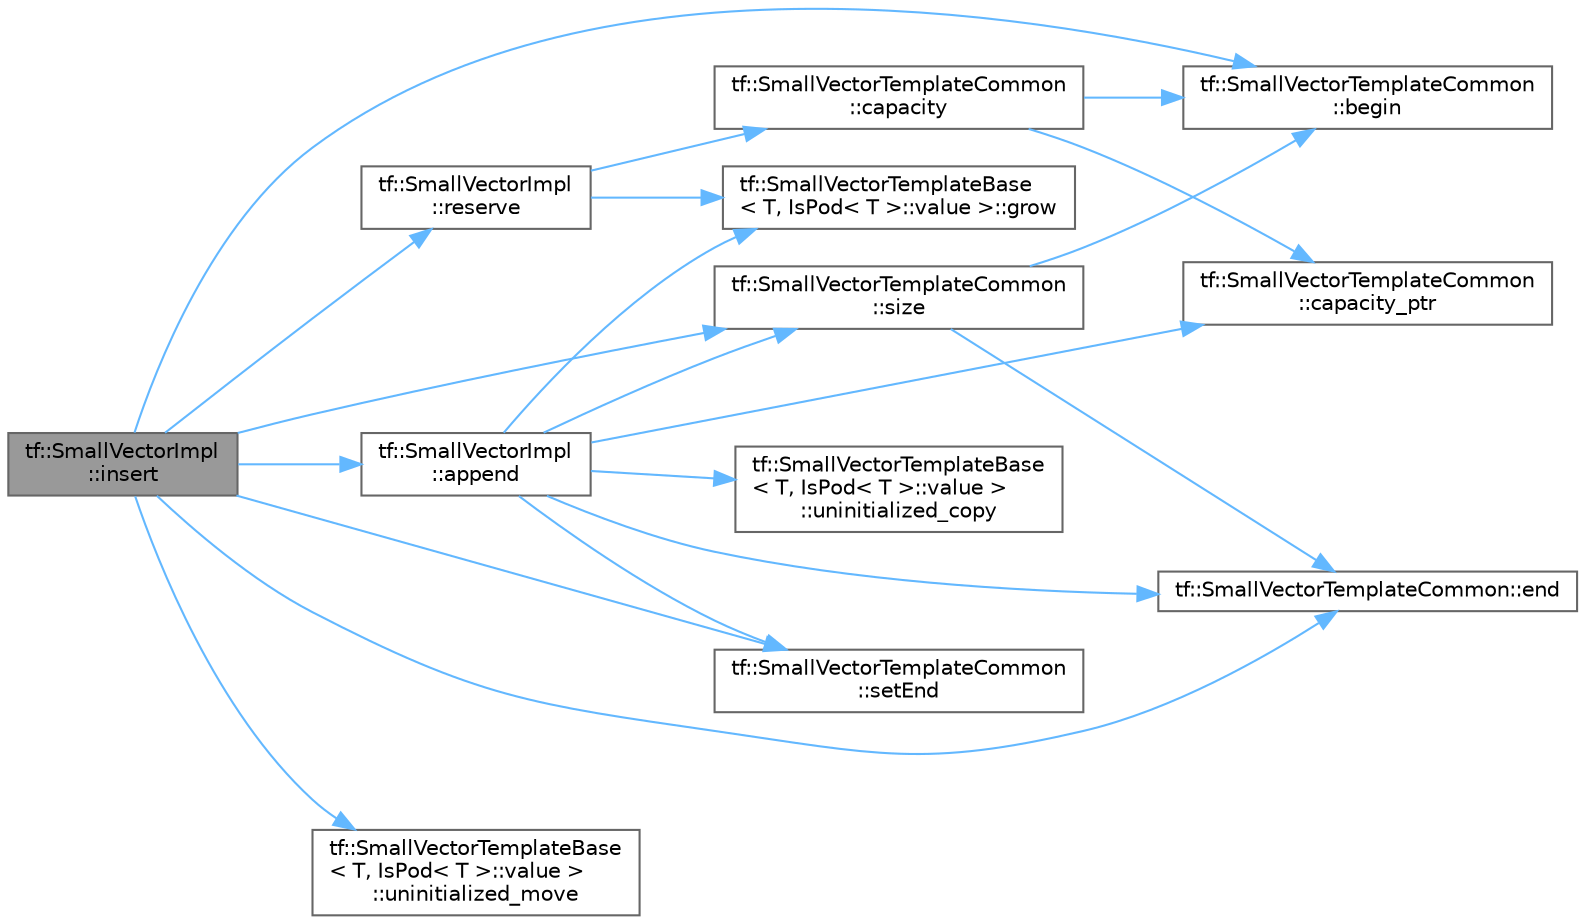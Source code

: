 digraph "tf::SmallVectorImpl::insert"
{
 // LATEX_PDF_SIZE
  bgcolor="transparent";
  edge [fontname=Helvetica,fontsize=10,labelfontname=Helvetica,labelfontsize=10];
  node [fontname=Helvetica,fontsize=10,shape=box,height=0.2,width=0.4];
  rankdir="LR";
  Node1 [id="Node000001",label="tf::SmallVectorImpl\l::insert",height=0.2,width=0.4,color="gray40", fillcolor="grey60", style="filled", fontcolor="black",tooltip=" "];
  Node1 -> Node2 [id="edge1_Node000001_Node000002",color="steelblue1",style="solid",tooltip=" "];
  Node2 [id="Node000002",label="tf::SmallVectorImpl\l::append",height=0.2,width=0.4,color="grey40", fillcolor="white", style="filled",URL="$classtf_1_1_small_vector_impl.html#a7701c640b693502323a27937ad2433f4",tooltip="Add the specified range to the end of the SmallVector."];
  Node2 -> Node3 [id="edge2_Node000002_Node000003",color="steelblue1",style="solid",tooltip=" "];
  Node3 [id="Node000003",label="tf::SmallVectorTemplateCommon\l::capacity_ptr",height=0.2,width=0.4,color="grey40", fillcolor="white", style="filled",URL="$classtf_1_1_small_vector_template_common.html#ae101bcc51df9f276a517b7634cc885d0",tooltip=" "];
  Node2 -> Node4 [id="edge3_Node000002_Node000004",color="steelblue1",style="solid",tooltip=" "];
  Node4 [id="Node000004",label="tf::SmallVectorTemplateCommon::end",height=0.2,width=0.4,color="grey40", fillcolor="white", style="filled",URL="$classtf_1_1_small_vector_template_common.html#a59e18797630dc06cef6c2ae5acf591a0",tooltip=" "];
  Node2 -> Node5 [id="edge4_Node000002_Node000005",color="steelblue1",style="solid",tooltip=" "];
  Node5 [id="Node000005",label="tf::SmallVectorTemplateBase\l\< T, IsPod\< T \>::value \>::grow",height=0.2,width=0.4,color="grey40", fillcolor="white", style="filled",URL="$classtf_1_1_small_vector_template_base.html#ab804c48d808741a114c698847860d64c",tooltip=" "];
  Node2 -> Node6 [id="edge5_Node000002_Node000006",color="steelblue1",style="solid",tooltip=" "];
  Node6 [id="Node000006",label="tf::SmallVectorTemplateCommon\l::setEnd",height=0.2,width=0.4,color="grey40", fillcolor="white", style="filled",URL="$classtf_1_1_small_vector_template_common.html#ae5fa1f3af9c829c120fd6ee9be5cf562",tooltip=" "];
  Node2 -> Node7 [id="edge6_Node000002_Node000007",color="steelblue1",style="solid",tooltip=" "];
  Node7 [id="Node000007",label="tf::SmallVectorTemplateCommon\l::size",height=0.2,width=0.4,color="grey40", fillcolor="white", style="filled",URL="$classtf_1_1_small_vector_template_common.html#a4416437b41cf9d57a6ed6b061e1cc1e8",tooltip=" "];
  Node7 -> Node8 [id="edge7_Node000007_Node000008",color="steelblue1",style="solid",tooltip=" "];
  Node8 [id="Node000008",label="tf::SmallVectorTemplateCommon\l::begin",height=0.2,width=0.4,color="grey40", fillcolor="white", style="filled",URL="$classtf_1_1_small_vector_template_common.html#a5022deed40c9c9f983230c38d99658f4",tooltip=" "];
  Node7 -> Node4 [id="edge8_Node000007_Node000004",color="steelblue1",style="solid",tooltip=" "];
  Node2 -> Node9 [id="edge9_Node000002_Node000009",color="steelblue1",style="solid",tooltip=" "];
  Node9 [id="Node000009",label="tf::SmallVectorTemplateBase\l\< T, IsPod\< T \>::value \>\l::uninitialized_copy",height=0.2,width=0.4,color="grey40", fillcolor="white", style="filled",URL="$classtf_1_1_small_vector_template_base.html#ab8738fe3287f4ef437fe7363e8ae2d60",tooltip=" "];
  Node1 -> Node8 [id="edge10_Node000001_Node000008",color="steelblue1",style="solid",tooltip=" "];
  Node1 -> Node4 [id="edge11_Node000001_Node000004",color="steelblue1",style="solid",tooltip=" "];
  Node1 -> Node10 [id="edge12_Node000001_Node000010",color="steelblue1",style="solid",tooltip=" "];
  Node10 [id="Node000010",label="tf::SmallVectorImpl\l::reserve",height=0.2,width=0.4,color="grey40", fillcolor="white", style="filled",URL="$classtf_1_1_small_vector_impl.html#a50e86216100abce0a02f758ec48dec26",tooltip=" "];
  Node10 -> Node11 [id="edge13_Node000010_Node000011",color="steelblue1",style="solid",tooltip=" "];
  Node11 [id="Node000011",label="tf::SmallVectorTemplateCommon\l::capacity",height=0.2,width=0.4,color="grey40", fillcolor="white", style="filled",URL="$classtf_1_1_small_vector_template_common.html#a82d552c39834d18a03a5a7f62031aac3",tooltip="Return the total number of elements in the currently allocated buffer."];
  Node11 -> Node8 [id="edge14_Node000011_Node000008",color="steelblue1",style="solid",tooltip=" "];
  Node11 -> Node3 [id="edge15_Node000011_Node000003",color="steelblue1",style="solid",tooltip=" "];
  Node10 -> Node5 [id="edge16_Node000010_Node000005",color="steelblue1",style="solid",tooltip=" "];
  Node1 -> Node6 [id="edge17_Node000001_Node000006",color="steelblue1",style="solid",tooltip=" "];
  Node1 -> Node7 [id="edge18_Node000001_Node000007",color="steelblue1",style="solid",tooltip=" "];
  Node1 -> Node12 [id="edge19_Node000001_Node000012",color="steelblue1",style="solid",tooltip=" "];
  Node12 [id="Node000012",label="tf::SmallVectorTemplateBase\l\< T, IsPod\< T \>::value \>\l::uninitialized_move",height=0.2,width=0.4,color="grey40", fillcolor="white", style="filled",URL="$classtf_1_1_small_vector_template_base.html#adf1b336ce5b5f404de1bb43c354fe1dd",tooltip=" "];
}
